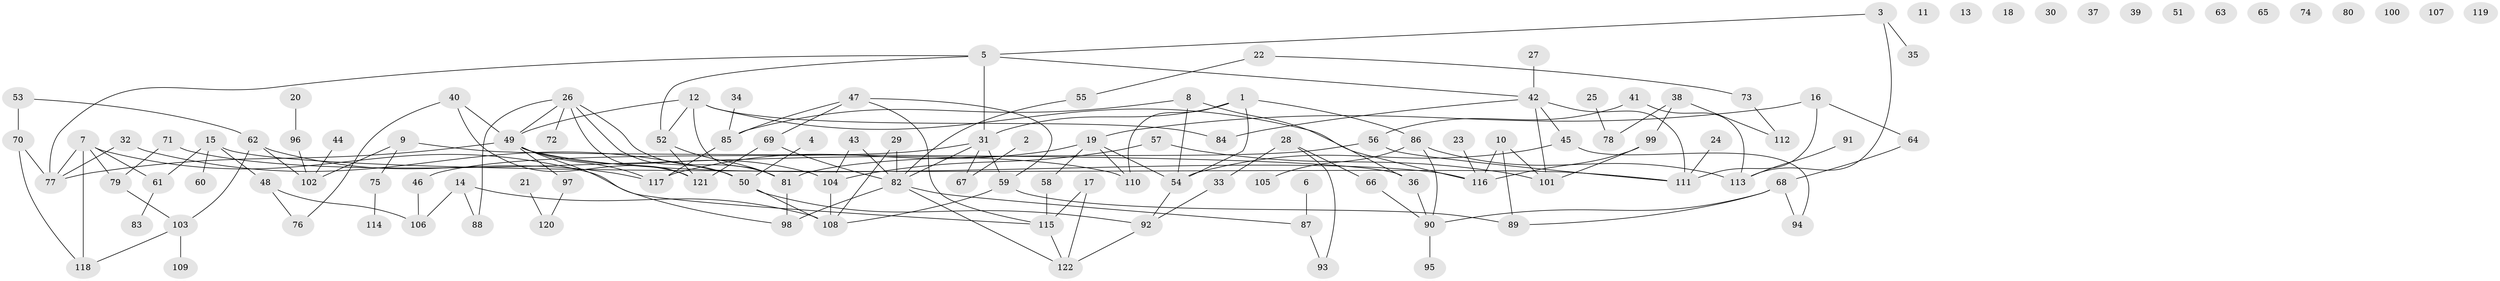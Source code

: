 // Generated by graph-tools (version 1.1) at 2025/33/03/09/25 02:33:42]
// undirected, 122 vertices, 160 edges
graph export_dot {
graph [start="1"]
  node [color=gray90,style=filled];
  1;
  2;
  3;
  4;
  5;
  6;
  7;
  8;
  9;
  10;
  11;
  12;
  13;
  14;
  15;
  16;
  17;
  18;
  19;
  20;
  21;
  22;
  23;
  24;
  25;
  26;
  27;
  28;
  29;
  30;
  31;
  32;
  33;
  34;
  35;
  36;
  37;
  38;
  39;
  40;
  41;
  42;
  43;
  44;
  45;
  46;
  47;
  48;
  49;
  50;
  51;
  52;
  53;
  54;
  55;
  56;
  57;
  58;
  59;
  60;
  61;
  62;
  63;
  64;
  65;
  66;
  67;
  68;
  69;
  70;
  71;
  72;
  73;
  74;
  75;
  76;
  77;
  78;
  79;
  80;
  81;
  82;
  83;
  84;
  85;
  86;
  87;
  88;
  89;
  90;
  91;
  92;
  93;
  94;
  95;
  96;
  97;
  98;
  99;
  100;
  101;
  102;
  103;
  104;
  105;
  106;
  107;
  108;
  109;
  110;
  111;
  112;
  113;
  114;
  115;
  116;
  117;
  118;
  119;
  120;
  121;
  122;
  1 -- 31;
  1 -- 54;
  1 -- 86;
  1 -- 110;
  2 -- 67;
  3 -- 5;
  3 -- 35;
  3 -- 113;
  4 -- 50;
  5 -- 31;
  5 -- 42;
  5 -- 52;
  5 -- 77;
  6 -- 87;
  7 -- 61;
  7 -- 77;
  7 -- 79;
  7 -- 115;
  7 -- 118;
  8 -- 36;
  8 -- 54;
  8 -- 85;
  9 -- 36;
  9 -- 75;
  9 -- 102;
  10 -- 89;
  10 -- 101;
  10 -- 116;
  12 -- 49;
  12 -- 52;
  12 -- 81;
  12 -- 84;
  12 -- 116;
  14 -- 88;
  14 -- 106;
  14 -- 108;
  15 -- 48;
  15 -- 60;
  15 -- 61;
  15 -- 111;
  16 -- 19;
  16 -- 64;
  16 -- 111;
  17 -- 115;
  17 -- 122;
  19 -- 54;
  19 -- 58;
  19 -- 110;
  19 -- 117;
  20 -- 96;
  21 -- 120;
  22 -- 55;
  22 -- 73;
  23 -- 116;
  24 -- 111;
  25 -- 78;
  26 -- 49;
  26 -- 50;
  26 -- 72;
  26 -- 81;
  26 -- 88;
  26 -- 121;
  27 -- 42;
  28 -- 33;
  28 -- 66;
  28 -- 93;
  29 -- 82;
  29 -- 108;
  31 -- 46;
  31 -- 59;
  31 -- 67;
  31 -- 82;
  32 -- 50;
  32 -- 77;
  33 -- 92;
  34 -- 85;
  36 -- 90;
  38 -- 78;
  38 -- 99;
  38 -- 112;
  40 -- 49;
  40 -- 76;
  40 -- 121;
  41 -- 56;
  41 -- 113;
  42 -- 45;
  42 -- 84;
  42 -- 101;
  42 -- 111;
  43 -- 82;
  43 -- 104;
  44 -- 102;
  45 -- 54;
  45 -- 94;
  46 -- 106;
  47 -- 59;
  47 -- 69;
  47 -- 85;
  47 -- 115;
  48 -- 76;
  48 -- 106;
  49 -- 77;
  49 -- 97;
  49 -- 98;
  49 -- 104;
  49 -- 116;
  49 -- 117;
  50 -- 92;
  50 -- 108;
  52 -- 81;
  52 -- 121;
  53 -- 62;
  53 -- 70;
  54 -- 92;
  55 -- 82;
  56 -- 81;
  56 -- 111;
  57 -- 101;
  57 -- 104;
  58 -- 115;
  59 -- 89;
  59 -- 108;
  61 -- 83;
  62 -- 102;
  62 -- 103;
  62 -- 117;
  64 -- 68;
  66 -- 90;
  68 -- 89;
  68 -- 90;
  68 -- 94;
  69 -- 82;
  69 -- 121;
  70 -- 77;
  70 -- 118;
  71 -- 79;
  71 -- 110;
  73 -- 112;
  75 -- 114;
  79 -- 103;
  81 -- 98;
  82 -- 87;
  82 -- 98;
  82 -- 122;
  85 -- 117;
  86 -- 90;
  86 -- 105;
  86 -- 113;
  87 -- 93;
  90 -- 95;
  91 -- 113;
  92 -- 122;
  96 -- 102;
  97 -- 120;
  99 -- 101;
  99 -- 116;
  103 -- 109;
  103 -- 118;
  104 -- 108;
  115 -- 122;
}

